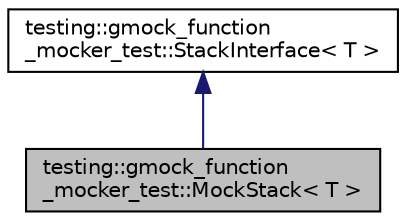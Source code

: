 digraph "testing::gmock_function_mocker_test::MockStack&lt; T &gt;"
{
 // LATEX_PDF_SIZE
  edge [fontname="Helvetica",fontsize="10",labelfontname="Helvetica",labelfontsize="10"];
  node [fontname="Helvetica",fontsize="10",shape=record];
  Node1 [label="testing::gmock_function\l_mocker_test::MockStack\< T \>",height=0.2,width=0.4,color="black", fillcolor="grey75", style="filled", fontcolor="black",tooltip=" "];
  Node2 -> Node1 [dir="back",color="midnightblue",fontsize="10",style="solid",fontname="Helvetica"];
  Node2 [label="testing::gmock_function\l_mocker_test::StackInterface\< T \>",height=0.2,width=0.4,color="black", fillcolor="white", style="filled",URL="$classtesting_1_1gmock__function__mocker__test_1_1StackInterface.html",tooltip=" "];
}
